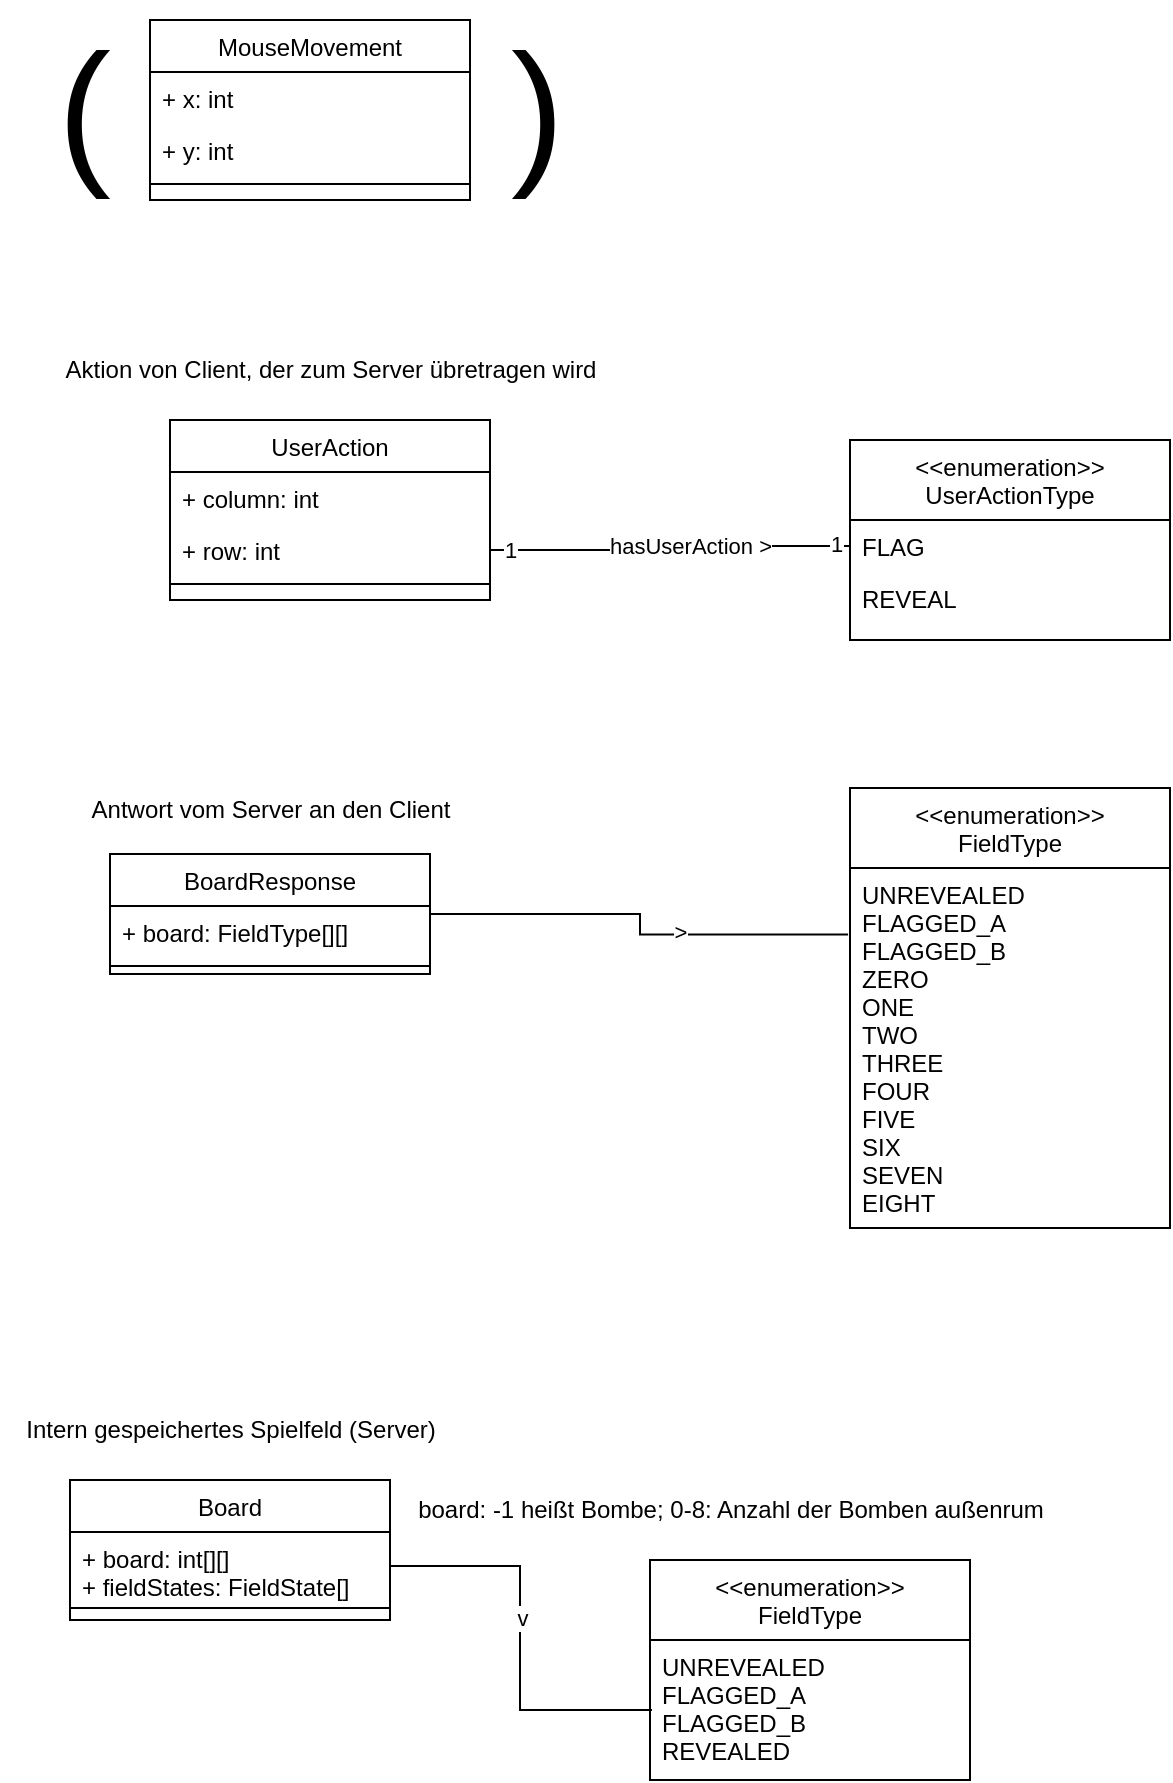 <mxfile version="21.2.7" type="github">
  <diagram id="C5RBs43oDa-KdzZeNtuy" name="Page-1">
    <mxGraphModel dx="1434" dy="902" grid="1" gridSize="10" guides="1" tooltips="1" connect="1" arrows="1" fold="1" page="1" pageScale="1" pageWidth="827" pageHeight="1169" math="0" shadow="0">
      <root>
        <mxCell id="WIyWlLk6GJQsqaUBKTNV-0" />
        <mxCell id="WIyWlLk6GJQsqaUBKTNV-1" parent="WIyWlLk6GJQsqaUBKTNV-0" />
        <mxCell id="zkfFHV4jXpPFQw0GAbJ--0" value="UserAction" style="swimlane;fontStyle=0;align=center;verticalAlign=top;childLayout=stackLayout;horizontal=1;startSize=26;horizontalStack=0;resizeParent=1;resizeLast=0;collapsible=1;marginBottom=0;rounded=0;shadow=0;strokeWidth=1;" parent="WIyWlLk6GJQsqaUBKTNV-1" vertex="1">
          <mxGeometry x="195" y="330" width="160" height="90" as="geometry">
            <mxRectangle x="230" y="140" width="160" height="26" as="alternateBounds" />
          </mxGeometry>
        </mxCell>
        <mxCell id="zkfFHV4jXpPFQw0GAbJ--1" value="+ column: int" style="text;align=left;verticalAlign=top;spacingLeft=4;spacingRight=4;overflow=hidden;rotatable=0;points=[[0,0.5],[1,0.5]];portConstraint=eastwest;" parent="zkfFHV4jXpPFQw0GAbJ--0" vertex="1">
          <mxGeometry y="26" width="160" height="26" as="geometry" />
        </mxCell>
        <mxCell id="zkfFHV4jXpPFQw0GAbJ--2" value="+ row: int" style="text;align=left;verticalAlign=top;spacingLeft=4;spacingRight=4;overflow=hidden;rotatable=0;points=[[0,0.5],[1,0.5]];portConstraint=eastwest;rounded=0;shadow=0;html=0;" parent="zkfFHV4jXpPFQw0GAbJ--0" vertex="1">
          <mxGeometry y="52" width="160" height="26" as="geometry" />
        </mxCell>
        <mxCell id="zkfFHV4jXpPFQw0GAbJ--4" value="" style="line;html=1;strokeWidth=1;align=left;verticalAlign=middle;spacingTop=-1;spacingLeft=3;spacingRight=3;rotatable=0;labelPosition=right;points=[];portConstraint=eastwest;" parent="zkfFHV4jXpPFQw0GAbJ--0" vertex="1">
          <mxGeometry y="78" width="160" height="8" as="geometry" />
        </mxCell>
        <mxCell id="txWwnfR5ILLDlTxguffX-0" value="Aktion von Client, der zum Server übretragen wird" style="text;html=1;align=center;verticalAlign=middle;resizable=0;points=[];autosize=1;strokeColor=none;fillColor=none;" vertex="1" parent="WIyWlLk6GJQsqaUBKTNV-1">
          <mxGeometry x="130" y="290" width="290" height="30" as="geometry" />
        </mxCell>
        <mxCell id="txWwnfR5ILLDlTxguffX-1" value="&lt;&lt;enumeration&gt;&gt;&#xa;UserActionType" style="swimlane;fontStyle=0;align=center;verticalAlign=top;childLayout=stackLayout;horizontal=1;startSize=40;horizontalStack=0;resizeParent=1;resizeLast=0;collapsible=1;marginBottom=0;rounded=0;shadow=0;strokeWidth=1;" vertex="1" parent="WIyWlLk6GJQsqaUBKTNV-1">
          <mxGeometry x="535" y="340" width="160" height="100" as="geometry">
            <mxRectangle x="230" y="140" width="160" height="26" as="alternateBounds" />
          </mxGeometry>
        </mxCell>
        <mxCell id="txWwnfR5ILLDlTxguffX-2" value="FLAG" style="text;align=left;verticalAlign=top;spacingLeft=4;spacingRight=4;overflow=hidden;rotatable=0;points=[[0,0.5],[1,0.5]];portConstraint=eastwest;" vertex="1" parent="txWwnfR5ILLDlTxguffX-1">
          <mxGeometry y="40" width="160" height="26" as="geometry" />
        </mxCell>
        <mxCell id="txWwnfR5ILLDlTxguffX-3" value="REVEAL" style="text;align=left;verticalAlign=top;spacingLeft=4;spacingRight=4;overflow=hidden;rotatable=0;points=[[0,0.5],[1,0.5]];portConstraint=eastwest;rounded=0;shadow=0;html=0;" vertex="1" parent="txWwnfR5ILLDlTxguffX-1">
          <mxGeometry y="66" width="160" height="26" as="geometry" />
        </mxCell>
        <mxCell id="txWwnfR5ILLDlTxguffX-7" style="edgeStyle=orthogonalEdgeStyle;rounded=0;orthogonalLoop=1;jettySize=auto;html=1;exitX=1;exitY=0.5;exitDx=0;exitDy=0;entryX=0;entryY=0.5;entryDx=0;entryDy=0;endArrow=none;endFill=0;" edge="1" parent="WIyWlLk6GJQsqaUBKTNV-1" source="zkfFHV4jXpPFQw0GAbJ--2" target="txWwnfR5ILLDlTxguffX-2">
          <mxGeometry relative="1" as="geometry" />
        </mxCell>
        <mxCell id="txWwnfR5ILLDlTxguffX-8" value="hasUserAction &amp;gt;" style="edgeLabel;html=1;align=center;verticalAlign=middle;resizable=0;points=[];" vertex="1" connectable="0" parent="txWwnfR5ILLDlTxguffX-7">
          <mxGeometry x="0.219" y="1" relative="1" as="geometry">
            <mxPoint x="-9" y="1" as="offset" />
          </mxGeometry>
        </mxCell>
        <mxCell id="txWwnfR5ILLDlTxguffX-9" value="1" style="edgeLabel;html=1;align=center;verticalAlign=middle;resizable=0;points=[];" vertex="1" connectable="0" parent="txWwnfR5ILLDlTxguffX-7">
          <mxGeometry x="-0.892" relative="1" as="geometry">
            <mxPoint as="offset" />
          </mxGeometry>
        </mxCell>
        <mxCell id="txWwnfR5ILLDlTxguffX-10" value="1" style="edgeLabel;html=1;align=center;verticalAlign=middle;resizable=0;points=[];" vertex="1" connectable="0" parent="txWwnfR5ILLDlTxguffX-7">
          <mxGeometry x="0.925" y="1" relative="1" as="geometry">
            <mxPoint as="offset" />
          </mxGeometry>
        </mxCell>
        <mxCell id="txWwnfR5ILLDlTxguffX-11" value="&lt;&lt;enumeration&gt;&gt;&#xa;FieldType&#xa;" style="swimlane;fontStyle=0;align=center;verticalAlign=top;childLayout=stackLayout;horizontal=1;startSize=40;horizontalStack=0;resizeParent=1;resizeLast=0;collapsible=1;marginBottom=0;rounded=0;shadow=0;strokeWidth=1;" vertex="1" parent="WIyWlLk6GJQsqaUBKTNV-1">
          <mxGeometry x="535" y="514" width="160" height="220" as="geometry">
            <mxRectangle x="560" y="304" width="160" height="26" as="alternateBounds" />
          </mxGeometry>
        </mxCell>
        <mxCell id="txWwnfR5ILLDlTxguffX-13" value="UNREVEALED&#xa;FLAGGED_A&#xa;FLAGGED_B&#xa;ZERO&#xa;ONE&#xa;TWO&#xa;THREE&#xa;FOUR&#xa;FIVE&#xa;SIX&#xa;SEVEN&#xa;EIGHT&#xa;" style="text;align=left;verticalAlign=top;spacingLeft=4;spacingRight=4;overflow=hidden;rotatable=0;points=[[0,0.5],[1,0.5]];portConstraint=eastwest;rounded=0;shadow=0;html=0;" vertex="1" parent="txWwnfR5ILLDlTxguffX-11">
          <mxGeometry y="40" width="160" height="180" as="geometry" />
        </mxCell>
        <mxCell id="txWwnfR5ILLDlTxguffX-21" style="edgeStyle=orthogonalEdgeStyle;rounded=0;orthogonalLoop=1;jettySize=auto;html=1;entryX=-0.006;entryY=0.185;entryDx=0;entryDy=0;entryPerimeter=0;endArrow=none;endFill=0;" edge="1" parent="WIyWlLk6GJQsqaUBKTNV-1" source="txWwnfR5ILLDlTxguffX-16" target="txWwnfR5ILLDlTxguffX-13">
          <mxGeometry relative="1" as="geometry" />
        </mxCell>
        <mxCell id="txWwnfR5ILLDlTxguffX-24" value="&amp;gt;" style="edgeLabel;html=1;align=center;verticalAlign=middle;resizable=0;points=[];" vertex="1" connectable="0" parent="txWwnfR5ILLDlTxguffX-21">
          <mxGeometry x="0.237" y="2" relative="1" as="geometry">
            <mxPoint as="offset" />
          </mxGeometry>
        </mxCell>
        <mxCell id="txWwnfR5ILLDlTxguffX-16" value="BoardResponse" style="swimlane;fontStyle=0;align=center;verticalAlign=top;childLayout=stackLayout;horizontal=1;startSize=26;horizontalStack=0;resizeParent=1;resizeLast=0;collapsible=1;marginBottom=0;rounded=0;shadow=0;strokeWidth=1;" vertex="1" parent="WIyWlLk6GJQsqaUBKTNV-1">
          <mxGeometry x="165" y="547" width="160" height="60" as="geometry">
            <mxRectangle x="230" y="140" width="160" height="26" as="alternateBounds" />
          </mxGeometry>
        </mxCell>
        <mxCell id="txWwnfR5ILLDlTxguffX-17" value="+ board: FieldType[][]" style="text;align=left;verticalAlign=top;spacingLeft=4;spacingRight=4;overflow=hidden;rotatable=0;points=[[0,0.5],[1,0.5]];portConstraint=eastwest;" vertex="1" parent="txWwnfR5ILLDlTxguffX-16">
          <mxGeometry y="26" width="160" height="26" as="geometry" />
        </mxCell>
        <mxCell id="txWwnfR5ILLDlTxguffX-19" value="" style="line;html=1;strokeWidth=1;align=left;verticalAlign=middle;spacingTop=-1;spacingLeft=3;spacingRight=3;rotatable=0;labelPosition=right;points=[];portConstraint=eastwest;" vertex="1" parent="txWwnfR5ILLDlTxguffX-16">
          <mxGeometry y="52" width="160" height="8" as="geometry" />
        </mxCell>
        <mxCell id="txWwnfR5ILLDlTxguffX-22" value="Antwort vom Server an den Client" style="text;html=1;align=center;verticalAlign=middle;resizable=0;points=[];autosize=1;strokeColor=none;fillColor=none;" vertex="1" parent="WIyWlLk6GJQsqaUBKTNV-1">
          <mxGeometry x="145" y="510" width="200" height="30" as="geometry" />
        </mxCell>
        <mxCell id="txWwnfR5ILLDlTxguffX-25" value="Board" style="swimlane;fontStyle=0;align=center;verticalAlign=top;childLayout=stackLayout;horizontal=1;startSize=26;horizontalStack=0;resizeParent=1;resizeLast=0;collapsible=1;marginBottom=0;rounded=0;shadow=0;strokeWidth=1;" vertex="1" parent="WIyWlLk6GJQsqaUBKTNV-1">
          <mxGeometry x="145" y="860" width="160" height="70" as="geometry">
            <mxRectangle x="230" y="140" width="160" height="26" as="alternateBounds" />
          </mxGeometry>
        </mxCell>
        <mxCell id="txWwnfR5ILLDlTxguffX-26" value="+ board: int[][]&#xa;+ fieldStates: FieldState[]&#xa;" style="text;align=left;verticalAlign=top;spacingLeft=4;spacingRight=4;overflow=hidden;rotatable=0;points=[[0,0.5],[1,0.5]];portConstraint=eastwest;" vertex="1" parent="txWwnfR5ILLDlTxguffX-25">
          <mxGeometry y="26" width="160" height="34" as="geometry" />
        </mxCell>
        <mxCell id="txWwnfR5ILLDlTxguffX-27" value="" style="line;html=1;strokeWidth=1;align=left;verticalAlign=middle;spacingTop=-1;spacingLeft=3;spacingRight=3;rotatable=0;labelPosition=right;points=[];portConstraint=eastwest;" vertex="1" parent="txWwnfR5ILLDlTxguffX-25">
          <mxGeometry y="60" width="160" height="8" as="geometry" />
        </mxCell>
        <mxCell id="txWwnfR5ILLDlTxguffX-28" value="Intern gespeichertes Spielfeld (Server)" style="text;html=1;align=center;verticalAlign=middle;resizable=0;points=[];autosize=1;strokeColor=none;fillColor=none;" vertex="1" parent="WIyWlLk6GJQsqaUBKTNV-1">
          <mxGeometry x="110" y="820" width="230" height="30" as="geometry" />
        </mxCell>
        <mxCell id="txWwnfR5ILLDlTxguffX-29" value="board: -1 heißt Bombe; 0-8: Anzahl der Bomben außenrum" style="text;html=1;align=center;verticalAlign=middle;resizable=0;points=[];autosize=1;strokeColor=none;fillColor=none;" vertex="1" parent="WIyWlLk6GJQsqaUBKTNV-1">
          <mxGeometry x="305" y="860" width="340" height="30" as="geometry" />
        </mxCell>
        <mxCell id="txWwnfR5ILLDlTxguffX-30" value="&lt;&lt;enumeration&gt;&gt;&#xa;FieldType&#xa;" style="swimlane;fontStyle=0;align=center;verticalAlign=top;childLayout=stackLayout;horizontal=1;startSize=40;horizontalStack=0;resizeParent=1;resizeLast=0;collapsible=1;marginBottom=0;rounded=0;shadow=0;strokeWidth=1;" vertex="1" parent="WIyWlLk6GJQsqaUBKTNV-1">
          <mxGeometry x="435" y="900" width="160" height="110" as="geometry">
            <mxRectangle x="560" y="304" width="160" height="26" as="alternateBounds" />
          </mxGeometry>
        </mxCell>
        <mxCell id="txWwnfR5ILLDlTxguffX-31" value="UNREVEALED&#xa;FLAGGED_A&#xa;FLAGGED_B&#xa;REVEALED&#xa;" style="text;align=left;verticalAlign=top;spacingLeft=4;spacingRight=4;overflow=hidden;rotatable=0;points=[[0,0.5],[1,0.5]];portConstraint=eastwest;rounded=0;shadow=0;html=0;" vertex="1" parent="txWwnfR5ILLDlTxguffX-30">
          <mxGeometry y="40" width="160" height="60" as="geometry" />
        </mxCell>
        <mxCell id="txWwnfR5ILLDlTxguffX-32" style="edgeStyle=orthogonalEdgeStyle;rounded=0;orthogonalLoop=1;jettySize=auto;html=1;exitX=1;exitY=0.5;exitDx=0;exitDy=0;entryX=0.006;entryY=0.583;entryDx=0;entryDy=0;entryPerimeter=0;endArrow=none;endFill=0;" edge="1" parent="WIyWlLk6GJQsqaUBKTNV-1" source="txWwnfR5ILLDlTxguffX-26" target="txWwnfR5ILLDlTxguffX-31">
          <mxGeometry relative="1" as="geometry" />
        </mxCell>
        <mxCell id="txWwnfR5ILLDlTxguffX-33" value="v" style="edgeLabel;html=1;align=center;verticalAlign=middle;resizable=0;points=[];" vertex="1" connectable="0" parent="txWwnfR5ILLDlTxguffX-32">
          <mxGeometry x="-0.101" y="1" relative="1" as="geometry">
            <mxPoint as="offset" />
          </mxGeometry>
        </mxCell>
        <mxCell id="txWwnfR5ILLDlTxguffX-34" value="MouseMovement" style="swimlane;fontStyle=0;align=center;verticalAlign=top;childLayout=stackLayout;horizontal=1;startSize=26;horizontalStack=0;resizeParent=1;resizeLast=0;collapsible=1;marginBottom=0;rounded=0;shadow=0;strokeWidth=1;" vertex="1" parent="WIyWlLk6GJQsqaUBKTNV-1">
          <mxGeometry x="185" y="130" width="160" height="90" as="geometry">
            <mxRectangle x="230" y="140" width="160" height="26" as="alternateBounds" />
          </mxGeometry>
        </mxCell>
        <mxCell id="txWwnfR5ILLDlTxguffX-35" value="+ x: int" style="text;align=left;verticalAlign=top;spacingLeft=4;spacingRight=4;overflow=hidden;rotatable=0;points=[[0,0.5],[1,0.5]];portConstraint=eastwest;" vertex="1" parent="txWwnfR5ILLDlTxguffX-34">
          <mxGeometry y="26" width="160" height="26" as="geometry" />
        </mxCell>
        <mxCell id="txWwnfR5ILLDlTxguffX-36" value="+ y: int" style="text;align=left;verticalAlign=top;spacingLeft=4;spacingRight=4;overflow=hidden;rotatable=0;points=[[0,0.5],[1,0.5]];portConstraint=eastwest;rounded=0;shadow=0;html=0;" vertex="1" parent="txWwnfR5ILLDlTxguffX-34">
          <mxGeometry y="52" width="160" height="26" as="geometry" />
        </mxCell>
        <mxCell id="txWwnfR5ILLDlTxguffX-37" value="" style="line;html=1;strokeWidth=1;align=left;verticalAlign=middle;spacingTop=-1;spacingLeft=3;spacingRight=3;rotatable=0;labelPosition=right;points=[];portConstraint=eastwest;" vertex="1" parent="txWwnfR5ILLDlTxguffX-34">
          <mxGeometry y="78" width="160" height="8" as="geometry" />
        </mxCell>
        <mxCell id="txWwnfR5ILLDlTxguffX-38" value="&lt;font style=&quot;font-size: 80px;&quot;&gt;(&amp;nbsp;&amp;nbsp;&amp;nbsp;&amp;nbsp;&amp;nbsp;&amp;nbsp;&amp;nbsp;&amp;nbsp; )&lt;br&gt;&lt;/font&gt;" style="text;html=1;align=center;verticalAlign=middle;resizable=0;points=[];autosize=1;strokeColor=none;fillColor=none;" vertex="1" parent="WIyWlLk6GJQsqaUBKTNV-1">
          <mxGeometry x="125" y="120" width="280" height="110" as="geometry" />
        </mxCell>
      </root>
    </mxGraphModel>
  </diagram>
</mxfile>
